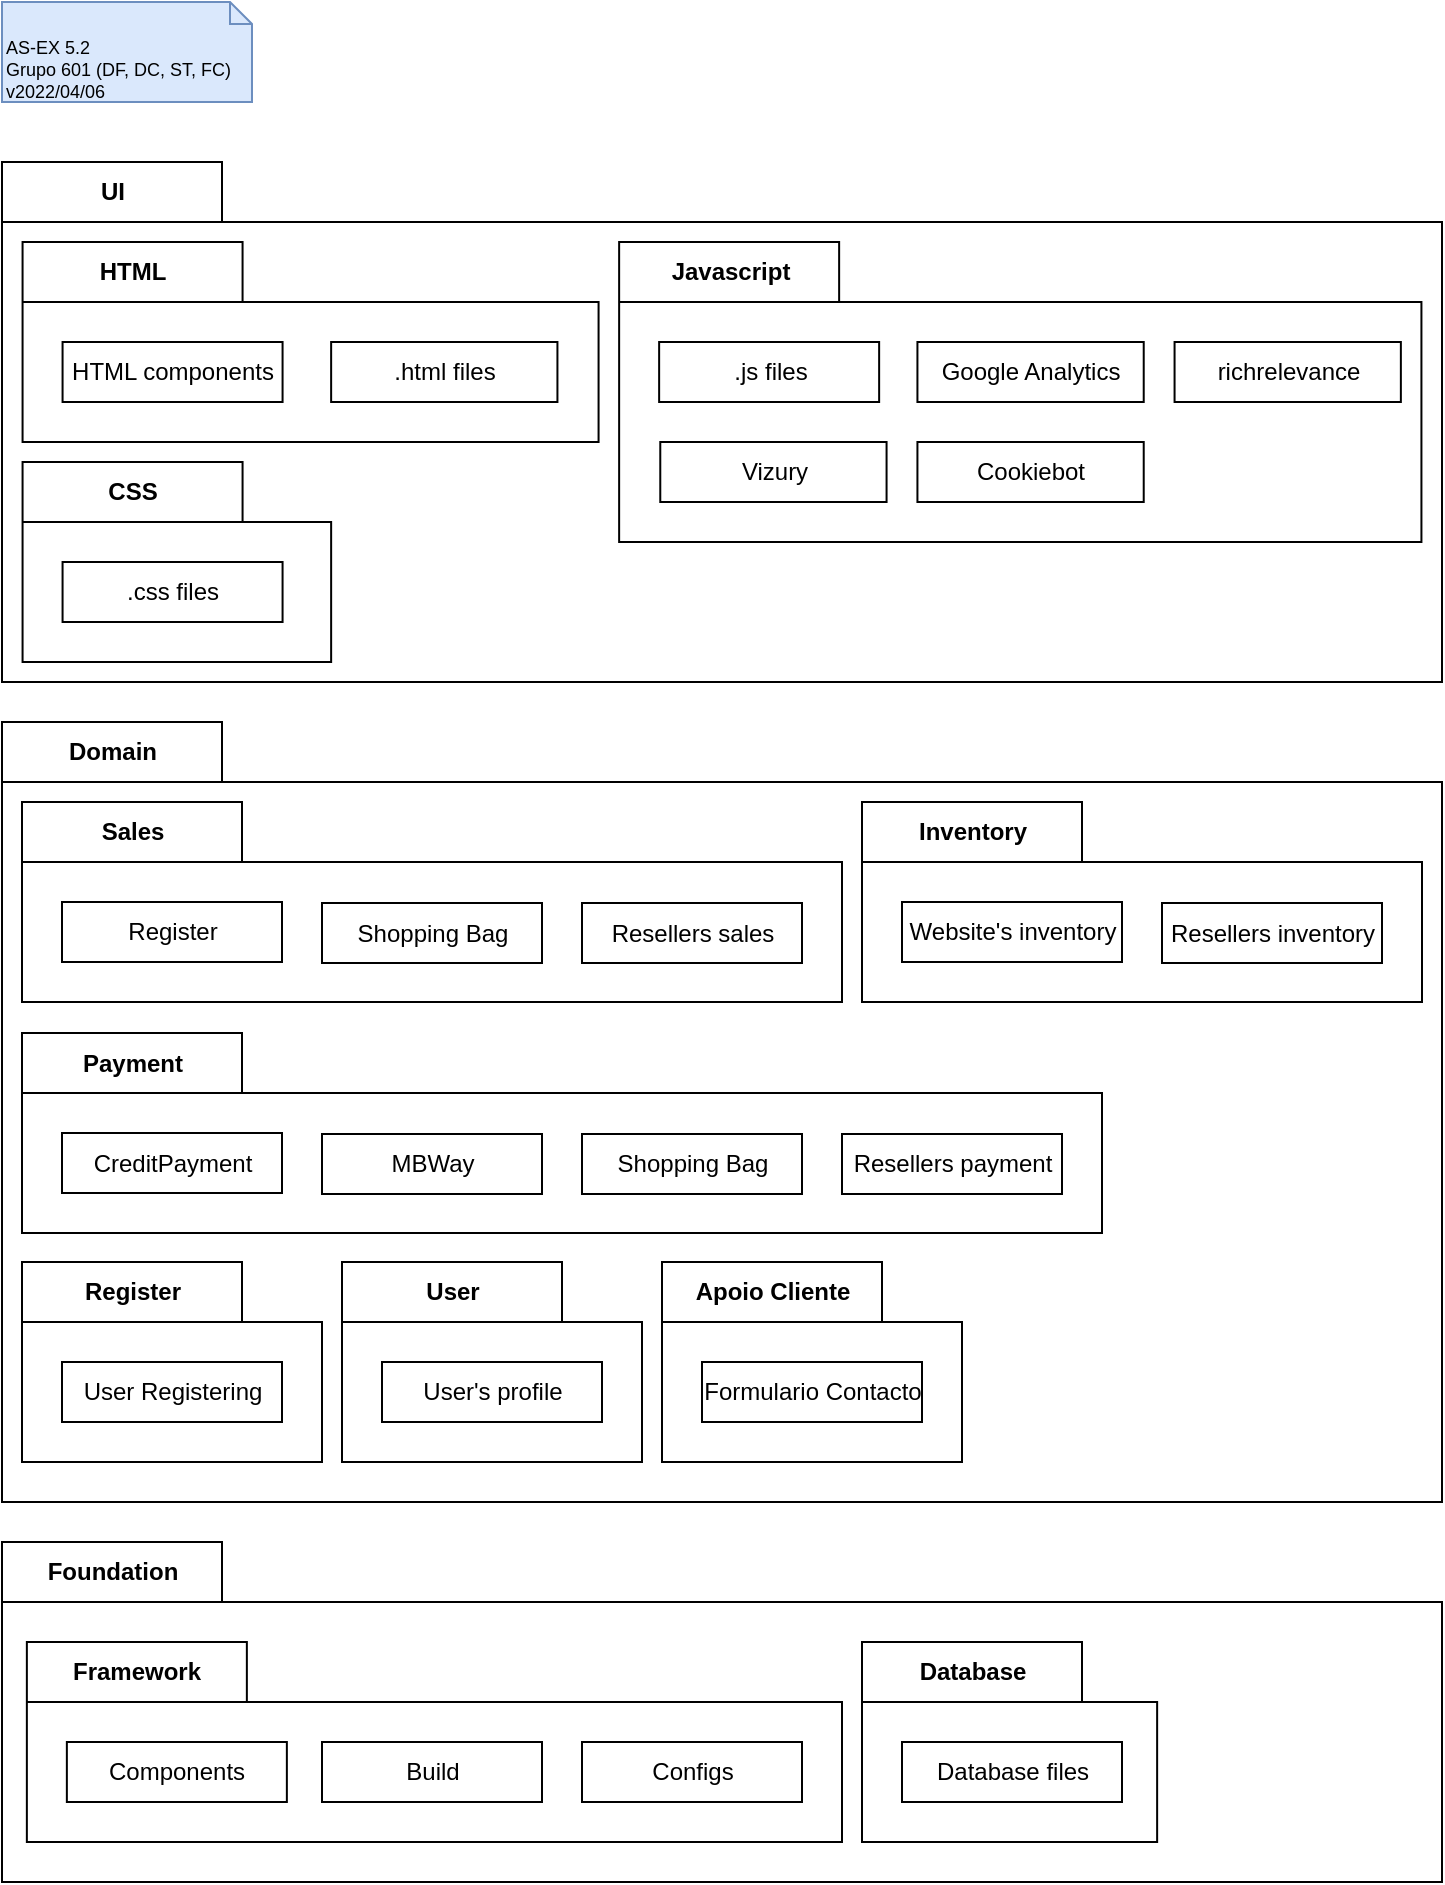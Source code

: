 <mxfile version="17.4.0" type="github" pages="3">
  <diagram id="Cq9TM6R6OytZHF_6PAl0" name="5.2">
    <mxGraphModel dx="768" dy="880" grid="1" gridSize="10" guides="1" tooltips="1" connect="1" arrows="1" fold="1" page="1" pageScale="1" pageWidth="827" pageHeight="1169" math="0" shadow="0">
      <root>
        <mxCell id="0" />
        <mxCell id="1" parent="0" />
        <mxCell id="AF_YFBUdyMzSg5hxNsib-1" value="AS-EX 5.2&lt;br&gt;Grupo 601 (DF, DC, ST, FC)&lt;br&gt;v2022/04/06" style="shape=note2;boundedLbl=1;whiteSpace=wrap;html=1;size=11;verticalAlign=top;align=left;fontSize=9;fillColor=#dae8fc;strokeColor=#6c8ebf;" parent="1" vertex="1">
          <mxGeometry x="40" y="40" width="125" height="50" as="geometry" />
        </mxCell>
        <mxCell id="2-XwObyl92vQP2RpPpNh-1" value="UI" style="shape=folder;fontStyle=1;tabWidth=110;tabHeight=30;tabPosition=left;html=1;boundedLbl=1;labelInHeader=1;container=1;collapsible=0;" vertex="1" parent="1">
          <mxGeometry x="40" y="120" width="720" height="260" as="geometry" />
        </mxCell>
        <mxCell id="2-XwObyl92vQP2RpPpNh-2" value="" style="html=1;strokeColor=none;resizeWidth=1;resizeHeight=1;fillColor=none;part=1;connectable=0;allowArrows=0;deletable=0;" vertex="1" parent="2-XwObyl92vQP2RpPpNh-1">
          <mxGeometry width="720.0" height="182" relative="1" as="geometry">
            <mxPoint y="30" as="offset" />
          </mxGeometry>
        </mxCell>
        <mxCell id="2-XwObyl92vQP2RpPpNh-5" value="HTML" style="shape=folder;fontStyle=1;tabWidth=110;tabHeight=30;tabPosition=left;html=1;boundedLbl=1;labelInHeader=1;container=1;collapsible=0;recursiveResize=0;" vertex="1" parent="2-XwObyl92vQP2RpPpNh-1">
          <mxGeometry x="10.286" y="40" width="288" height="100" as="geometry" />
        </mxCell>
        <mxCell id="2-XwObyl92vQP2RpPpNh-6" value="HTML components" style="html=1;" vertex="1" parent="2-XwObyl92vQP2RpPpNh-5">
          <mxGeometry width="110" height="30" relative="1" as="geometry">
            <mxPoint x="20" y="50" as="offset" />
          </mxGeometry>
        </mxCell>
        <mxCell id="2-XwObyl92vQP2RpPpNh-7" value=".html files" style="html=1;" vertex="1" parent="2-XwObyl92vQP2RpPpNh-5">
          <mxGeometry x="154.286" y="50" width="113.143" height="30" as="geometry" />
        </mxCell>
        <mxCell id="2-XwObyl92vQP2RpPpNh-8" value="CSS" style="shape=folder;fontStyle=1;tabWidth=110;tabHeight=30;tabPosition=left;html=1;boundedLbl=1;labelInHeader=1;container=1;collapsible=0;recursiveResize=0;" vertex="1" parent="2-XwObyl92vQP2RpPpNh-1">
          <mxGeometry x="10.286" y="150" width="154.286" height="100" as="geometry" />
        </mxCell>
        <mxCell id="2-XwObyl92vQP2RpPpNh-9" value=".css files" style="html=1;" vertex="1" parent="2-XwObyl92vQP2RpPpNh-8">
          <mxGeometry width="110" height="30" relative="1" as="geometry">
            <mxPoint x="20" y="50" as="offset" />
          </mxGeometry>
        </mxCell>
        <mxCell id="2-XwObyl92vQP2RpPpNh-11" value="Javascript" style="shape=folder;fontStyle=1;tabWidth=110;tabHeight=30;tabPosition=left;html=1;boundedLbl=1;labelInHeader=1;container=1;collapsible=0;recursiveResize=0;" vertex="1" parent="2-XwObyl92vQP2RpPpNh-1">
          <mxGeometry x="308.571" y="40" width="401.143" height="150" as="geometry" />
        </mxCell>
        <mxCell id="2-XwObyl92vQP2RpPpNh-12" value=".js files" style="html=1;" vertex="1" parent="2-XwObyl92vQP2RpPpNh-11">
          <mxGeometry width="110" height="30" relative="1" as="geometry">
            <mxPoint x="20" y="50" as="offset" />
          </mxGeometry>
        </mxCell>
        <mxCell id="2-XwObyl92vQP2RpPpNh-13" value="Google Analytics" style="html=1;" vertex="1" parent="2-XwObyl92vQP2RpPpNh-11">
          <mxGeometry x="149.143" y="50" width="113.143" height="30" as="geometry" />
        </mxCell>
        <mxCell id="2-XwObyl92vQP2RpPpNh-14" value="Cookiebot" style="html=1;" vertex="1" parent="2-XwObyl92vQP2RpPpNh-11">
          <mxGeometry x="149.143" y="100" width="113.143" height="30" as="geometry" />
        </mxCell>
        <mxCell id="2-XwObyl92vQP2RpPpNh-15" value="Vizury" style="html=1;" vertex="1" parent="2-XwObyl92vQP2RpPpNh-11">
          <mxGeometry x="20.571" y="100" width="113.143" height="30" as="geometry" />
        </mxCell>
        <mxCell id="2-XwObyl92vQP2RpPpNh-16" value="richrelevance" style="html=1;" vertex="1" parent="2-XwObyl92vQP2RpPpNh-11">
          <mxGeometry x="277.714" y="50" width="113.143" height="30" as="geometry" />
        </mxCell>
        <mxCell id="2-XwObyl92vQP2RpPpNh-18" value="Domain" style="shape=folder;fontStyle=1;tabWidth=110;tabHeight=30;tabPosition=left;html=1;boundedLbl=1;labelInHeader=1;container=1;collapsible=0;recursiveResize=0;" vertex="1" parent="1">
          <mxGeometry x="40" y="400" width="720" height="390" as="geometry" />
        </mxCell>
        <mxCell id="2-XwObyl92vQP2RpPpNh-36" value="Sales" style="shape=folder;fontStyle=1;tabWidth=110;tabHeight=30;tabPosition=left;html=1;boundedLbl=1;labelInHeader=1;container=1;collapsible=0;recursiveResize=0;" vertex="1" parent="2-XwObyl92vQP2RpPpNh-18">
          <mxGeometry x="10" y="40" width="410" height="100" as="geometry" />
        </mxCell>
        <mxCell id="2-XwObyl92vQP2RpPpNh-37" value="Register" style="html=1;" vertex="1" parent="2-XwObyl92vQP2RpPpNh-36">
          <mxGeometry width="110" height="30" relative="1" as="geometry">
            <mxPoint x="20" y="50" as="offset" />
          </mxGeometry>
        </mxCell>
        <mxCell id="2-XwObyl92vQP2RpPpNh-38" value="Shopping Bag" style="html=1;" vertex="1" parent="2-XwObyl92vQP2RpPpNh-36">
          <mxGeometry x="150" y="50.5" width="110" height="30" as="geometry" />
        </mxCell>
        <mxCell id="2-XwObyl92vQP2RpPpNh-39" value="Resellers sales" style="html=1;" vertex="1" parent="2-XwObyl92vQP2RpPpNh-36">
          <mxGeometry x="280" y="50.5" width="110" height="30" as="geometry" />
        </mxCell>
        <mxCell id="2-XwObyl92vQP2RpPpNh-40" value="Payment" style="shape=folder;fontStyle=1;tabWidth=110;tabHeight=30;tabPosition=left;html=1;boundedLbl=1;labelInHeader=1;container=1;collapsible=0;recursiveResize=0;" vertex="1" parent="2-XwObyl92vQP2RpPpNh-18">
          <mxGeometry x="10" y="155.5" width="540" height="100" as="geometry" />
        </mxCell>
        <mxCell id="2-XwObyl92vQP2RpPpNh-41" value="CreditPayment" style="html=1;" vertex="1" parent="2-XwObyl92vQP2RpPpNh-40">
          <mxGeometry width="110" height="30" relative="1" as="geometry">
            <mxPoint x="20" y="50" as="offset" />
          </mxGeometry>
        </mxCell>
        <mxCell id="2-XwObyl92vQP2RpPpNh-42" value="MBWay" style="html=1;" vertex="1" parent="2-XwObyl92vQP2RpPpNh-40">
          <mxGeometry x="150" y="50.5" width="110" height="30" as="geometry" />
        </mxCell>
        <mxCell id="2-XwObyl92vQP2RpPpNh-43" value="Shopping Bag" style="html=1;" vertex="1" parent="2-XwObyl92vQP2RpPpNh-40">
          <mxGeometry x="280" y="50.5" width="110" height="30" as="geometry" />
        </mxCell>
        <mxCell id="2-XwObyl92vQP2RpPpNh-44" value="Resellers payment" style="html=1;" vertex="1" parent="2-XwObyl92vQP2RpPpNh-40">
          <mxGeometry x="410" y="50.5" width="110" height="30" as="geometry" />
        </mxCell>
        <mxCell id="2-XwObyl92vQP2RpPpNh-45" value="Inventory" style="shape=folder;fontStyle=1;tabWidth=110;tabHeight=30;tabPosition=left;html=1;boundedLbl=1;labelInHeader=1;container=1;collapsible=0;recursiveResize=0;" vertex="1" parent="2-XwObyl92vQP2RpPpNh-18">
          <mxGeometry x="430" y="40" width="280" height="100" as="geometry" />
        </mxCell>
        <mxCell id="2-XwObyl92vQP2RpPpNh-46" value="Website&#39;s inventory" style="html=1;" vertex="1" parent="2-XwObyl92vQP2RpPpNh-45">
          <mxGeometry width="110" height="30" relative="1" as="geometry">
            <mxPoint x="20" y="50" as="offset" />
          </mxGeometry>
        </mxCell>
        <mxCell id="2-XwObyl92vQP2RpPpNh-47" value="Resellers inventory" style="html=1;" vertex="1" parent="2-XwObyl92vQP2RpPpNh-45">
          <mxGeometry x="150" y="50.5" width="110" height="30" as="geometry" />
        </mxCell>
        <mxCell id="2-XwObyl92vQP2RpPpNh-48" value="Register" style="shape=folder;fontStyle=1;tabWidth=110;tabHeight=30;tabPosition=left;html=1;boundedLbl=1;labelInHeader=1;container=1;collapsible=0;recursiveResize=0;" vertex="1" parent="2-XwObyl92vQP2RpPpNh-18">
          <mxGeometry x="10" y="270" width="150" height="100" as="geometry" />
        </mxCell>
        <mxCell id="2-XwObyl92vQP2RpPpNh-49" value="User Registering" style="html=1;" vertex="1" parent="2-XwObyl92vQP2RpPpNh-48">
          <mxGeometry width="110" height="30" relative="1" as="geometry">
            <mxPoint x="20" y="50" as="offset" />
          </mxGeometry>
        </mxCell>
        <mxCell id="2-XwObyl92vQP2RpPpNh-51" value="User" style="shape=folder;fontStyle=1;tabWidth=110;tabHeight=30;tabPosition=left;html=1;boundedLbl=1;labelInHeader=1;container=1;collapsible=0;recursiveResize=0;" vertex="1" parent="2-XwObyl92vQP2RpPpNh-18">
          <mxGeometry x="170" y="270" width="150" height="100" as="geometry" />
        </mxCell>
        <mxCell id="2-XwObyl92vQP2RpPpNh-52" value="User&#39;s profile" style="html=1;" vertex="1" parent="2-XwObyl92vQP2RpPpNh-51">
          <mxGeometry width="110" height="30" relative="1" as="geometry">
            <mxPoint x="20" y="50" as="offset" />
          </mxGeometry>
        </mxCell>
        <mxCell id="2-XwObyl92vQP2RpPpNh-53" value="Apoio Cliente" style="shape=folder;fontStyle=1;tabWidth=110;tabHeight=30;tabPosition=left;html=1;boundedLbl=1;labelInHeader=1;container=1;collapsible=0;recursiveResize=0;" vertex="1" parent="2-XwObyl92vQP2RpPpNh-18">
          <mxGeometry x="330" y="270" width="150" height="100" as="geometry" />
        </mxCell>
        <mxCell id="2-XwObyl92vQP2RpPpNh-54" value="Formulario Contacto" style="html=1;" vertex="1" parent="2-XwObyl92vQP2RpPpNh-53">
          <mxGeometry width="110" height="30" relative="1" as="geometry">
            <mxPoint x="20" y="50" as="offset" />
          </mxGeometry>
        </mxCell>
        <mxCell id="2-XwObyl92vQP2RpPpNh-55" value="Foundation" style="shape=folder;fontStyle=1;tabWidth=110;tabHeight=30;tabPosition=left;html=1;boundedLbl=1;labelInHeader=1;container=1;collapsible=0;recursiveResize=0;" vertex="1" parent="1">
          <mxGeometry x="40" y="810" width="720" height="170" as="geometry" />
        </mxCell>
        <mxCell id="2-XwObyl92vQP2RpPpNh-57" value="Framework" style="shape=folder;fontStyle=1;tabWidth=110;tabHeight=30;tabPosition=left;html=1;boundedLbl=1;labelInHeader=1;container=1;collapsible=0;recursiveResize=0;" vertex="1" parent="2-XwObyl92vQP2RpPpNh-55">
          <mxGeometry x="12.43" y="50" width="407.57" height="100" as="geometry" />
        </mxCell>
        <mxCell id="2-XwObyl92vQP2RpPpNh-58" value="Components" style="html=1;" vertex="1" parent="2-XwObyl92vQP2RpPpNh-57">
          <mxGeometry width="110" height="30" relative="1" as="geometry">
            <mxPoint x="20" y="50" as="offset" />
          </mxGeometry>
        </mxCell>
        <mxCell id="2-XwObyl92vQP2RpPpNh-59" value="Build" style="html=1;" vertex="1" parent="2-XwObyl92vQP2RpPpNh-57">
          <mxGeometry x="147.57" y="50" width="110" height="30" as="geometry" />
        </mxCell>
        <mxCell id="2-XwObyl92vQP2RpPpNh-61" value="Configs" style="html=1;" vertex="1" parent="2-XwObyl92vQP2RpPpNh-57">
          <mxGeometry x="277.57" y="50" width="110" height="30" as="geometry" />
        </mxCell>
        <mxCell id="2-XwObyl92vQP2RpPpNh-62" value="Database" style="shape=folder;fontStyle=1;tabWidth=110;tabHeight=30;tabPosition=left;html=1;boundedLbl=1;labelInHeader=1;container=1;collapsible=0;recursiveResize=0;" vertex="1" parent="2-XwObyl92vQP2RpPpNh-55">
          <mxGeometry x="430" y="50" width="147.57" height="100" as="geometry" />
        </mxCell>
        <mxCell id="2-XwObyl92vQP2RpPpNh-63" value="Database files" style="html=1;" vertex="1" parent="2-XwObyl92vQP2RpPpNh-62">
          <mxGeometry width="110" height="30" relative="1" as="geometry">
            <mxPoint x="20" y="50" as="offset" />
          </mxGeometry>
        </mxCell>
      </root>
    </mxGraphModel>
  </diagram>
  <diagram id="G5YTMnqNuCgrJsJMYZpy" name="5.3a">
    <mxGraphModel dx="1385" dy="691" grid="1" gridSize="10" guides="1" tooltips="1" connect="1" arrows="1" fold="1" page="1" pageScale="1" pageWidth="827" pageHeight="1169" math="0" shadow="0">
      <root>
        <mxCell id="0" />
        <mxCell id="1" parent="0" />
        <mxCell id="Dbsa_Fb1JdHvtEZcZaYi-17" value="Chat Bot" style="shape=module;align=left;spacingLeft=20;align=center;verticalAlign=top;" parent="1" vertex="1">
          <mxGeometry x="199" y="400" width="521" height="400" as="geometry" />
        </mxCell>
        <mxCell id="UELkaroANvA7ppI7aCa5-1" value="AS-EX 5.3a&lt;br&gt;Grupo 601 (DF, DC, ST, FC)&lt;br&gt;v2022/04/06" style="shape=note2;boundedLbl=1;whiteSpace=wrap;html=1;size=11;verticalAlign=top;align=left;fontSize=9;fillColor=#dae8fc;strokeColor=#6c8ebf;" parent="1" vertex="1">
          <mxGeometry x="40" y="40" width="125" height="50" as="geometry" />
        </mxCell>
        <mxCell id="Dbsa_Fb1JdHvtEZcZaYi-1" value="&lt;p style=&quot;margin: 0px ; margin-top: 6px ; text-align: center&quot;&gt;&lt;b&gt;&amp;lt;&amp;lt;Component&amp;gt;&amp;gt;&lt;/b&gt;&lt;/p&gt;&lt;hr&gt;&lt;b style=&quot;text-align: center&quot;&gt;&amp;nbsp; &amp;nbsp;&lt;/b&gt;&lt;span&gt;Front End Client&lt;br&gt;&lt;/span&gt;" style="align=left;overflow=fill;html=1;dropTarget=0;" parent="1" vertex="1">
          <mxGeometry x="229" y="170" width="180" height="90" as="geometry" />
        </mxCell>
        <mxCell id="Dbsa_Fb1JdHvtEZcZaYi-2" value="" style="shape=component;jettyWidth=8;jettyHeight=4;" parent="Dbsa_Fb1JdHvtEZcZaYi-1" vertex="1">
          <mxGeometry x="1" width="20" height="20" relative="1" as="geometry">
            <mxPoint x="-24" y="4" as="offset" />
          </mxGeometry>
        </mxCell>
        <mxCell id="Dbsa_Fb1JdHvtEZcZaYi-23" style="edgeStyle=orthogonalEdgeStyle;rounded=0;orthogonalLoop=1;jettySize=auto;html=1;exitX=1;exitY=0.5;exitDx=0;exitDy=0;entryX=0;entryY=0.5;entryDx=0;entryDy=0;endArrow=none;endFill=0;" parent="1" source="Dbsa_Fb1JdHvtEZcZaYi-3" target="Dbsa_Fb1JdHvtEZcZaYi-5" edge="1">
          <mxGeometry relative="1" as="geometry" />
        </mxCell>
        <mxCell id="Dbsa_Fb1JdHvtEZcZaYi-24" style="edgeStyle=orthogonalEdgeStyle;rounded=0;orthogonalLoop=1;jettySize=auto;html=1;exitX=0.5;exitY=1;exitDx=0;exitDy=0;endArrow=none;endFill=0;" parent="1" source="Dbsa_Fb1JdHvtEZcZaYi-3" target="Dbsa_Fb1JdHvtEZcZaYi-7" edge="1">
          <mxGeometry relative="1" as="geometry" />
        </mxCell>
        <mxCell id="G4uTPBN9B1bp6mXsDa_s-3" style="edgeStyle=orthogonalEdgeStyle;rounded=0;orthogonalLoop=1;jettySize=auto;html=1;exitX=0.5;exitY=0;exitDx=0;exitDy=0;endArrow=none;endFill=0;" parent="1" source="Dbsa_Fb1JdHvtEZcZaYi-3" target="G4uTPBN9B1bp6mXsDa_s-1" edge="1">
          <mxGeometry relative="1" as="geometry" />
        </mxCell>
        <mxCell id="Dbsa_Fb1JdHvtEZcZaYi-3" value="&lt;div style=&quot;text-align: center&quot;&gt;&lt;b&gt;&amp;lt;&amp;lt;Component&amp;gt;&amp;gt;&lt;/b&gt;&lt;br&gt;&lt;/div&gt;&lt;hr style=&quot;text-align: center&quot;&gt;&lt;span style=&quot;text-align: center&quot;&gt;&amp;nbsp; &amp;nbsp;Conversation Manager&lt;/span&gt;&lt;p style=&quot;margin: 0px ; margin-left: 8px&quot;&gt;&lt;br&gt;&lt;/p&gt;" style="align=left;overflow=fill;html=1;dropTarget=0;" parent="1" vertex="1">
          <mxGeometry x="229" y="450" width="180" height="90" as="geometry" />
        </mxCell>
        <mxCell id="Dbsa_Fb1JdHvtEZcZaYi-4" value="" style="shape=component;jettyWidth=8;jettyHeight=4;" parent="Dbsa_Fb1JdHvtEZcZaYi-3" vertex="1">
          <mxGeometry x="1" width="20" height="20" relative="1" as="geometry">
            <mxPoint x="-24" y="4" as="offset" />
          </mxGeometry>
        </mxCell>
        <mxCell id="TA7NmAq-p_a1P2Is9fuW-11" style="edgeStyle=orthogonalEdgeStyle;rounded=0;orthogonalLoop=1;jettySize=auto;html=1;exitX=0.5;exitY=1;exitDx=0;exitDy=0;endArrow=none;endFill=0;entryX=0;entryY=0.5;entryDx=0;entryDy=0;entryPerimeter=0;" parent="1" source="Dbsa_Fb1JdHvtEZcZaYi-5" target="TA7NmAq-p_a1P2Is9fuW-7" edge="1">
          <mxGeometry relative="1" as="geometry" />
        </mxCell>
        <mxCell id="Dbsa_Fb1JdHvtEZcZaYi-5" value="&lt;div style=&quot;text-align: center&quot;&gt;&lt;b&gt;&amp;lt;&amp;lt;Component&amp;gt;&amp;gt;&lt;/b&gt;&lt;/div&gt;&lt;hr style=&quot;text-align: center&quot;&gt;&lt;p style=&quot;margin: 0px ; margin-left: 8px&quot;&gt;&lt;span style=&quot;text-align: center&quot;&gt;NLU Module&lt;/span&gt;&lt;br&gt;&lt;br&gt;&lt;/p&gt;" style="align=left;overflow=fill;html=1;dropTarget=0;" parent="1" vertex="1">
          <mxGeometry x="520" y="450" width="180" height="90" as="geometry" />
        </mxCell>
        <mxCell id="Dbsa_Fb1JdHvtEZcZaYi-6" value="" style="shape=component;jettyWidth=8;jettyHeight=4;" parent="Dbsa_Fb1JdHvtEZcZaYi-5" vertex="1">
          <mxGeometry x="1" width="20" height="20" relative="1" as="geometry">
            <mxPoint x="-24" y="4" as="offset" />
          </mxGeometry>
        </mxCell>
        <mxCell id="Dbsa_Fb1JdHvtEZcZaYi-22" style="edgeStyle=orthogonalEdgeStyle;rounded=0;orthogonalLoop=1;jettySize=auto;html=1;exitX=1;exitY=0.5;exitDx=0;exitDy=0;entryX=0;entryY=0.5;entryDx=0;entryDy=0;endArrow=none;endFill=0;" parent="1" source="Dbsa_Fb1JdHvtEZcZaYi-7" target="Dbsa_Fb1JdHvtEZcZaYi-9" edge="1">
          <mxGeometry relative="1" as="geometry" />
        </mxCell>
        <mxCell id="Dbsa_Fb1JdHvtEZcZaYi-7" value="&lt;div style=&quot;text-align: center&quot;&gt;&lt;b&gt;&amp;lt;&amp;lt;Component&amp;gt;&amp;gt;&lt;/b&gt;&lt;/div&gt;&lt;hr style=&quot;text-align: center&quot;&gt;&lt;p style=&quot;margin: 0px ; margin-left: 8px&quot;&gt;&lt;span style=&quot;text-align: center&quot;&gt;Dialog Engine&lt;/span&gt;&lt;br&gt;&lt;br&gt;&lt;/p&gt;" style="align=left;overflow=fill;html=1;dropTarget=0;" parent="1" vertex="1">
          <mxGeometry x="229" y="690" width="180" height="90" as="geometry" />
        </mxCell>
        <mxCell id="Dbsa_Fb1JdHvtEZcZaYi-8" value="" style="shape=component;jettyWidth=8;jettyHeight=4;" parent="Dbsa_Fb1JdHvtEZcZaYi-7" vertex="1">
          <mxGeometry x="1" width="20" height="20" relative="1" as="geometry">
            <mxPoint x="-24" y="4" as="offset" />
          </mxGeometry>
        </mxCell>
        <mxCell id="Dbsa_Fb1JdHvtEZcZaYi-20" style="edgeStyle=orthogonalEdgeStyle;rounded=0;orthogonalLoop=1;jettySize=auto;html=1;exitX=0;exitY=0.5;exitDx=0;exitDy=0;entryX=0;entryY=0.5;entryDx=0;entryDy=0;endArrow=none;endFill=0;startArrow=none;exitPerimeter=0;" parent="1" source="TA7NmAq-p_a1P2Is9fuW-1" target="Dbsa_Fb1JdHvtEZcZaYi-11" edge="1">
          <mxGeometry relative="1" as="geometry" />
        </mxCell>
        <mxCell id="Dbsa_Fb1JdHvtEZcZaYi-21" style="edgeStyle=orthogonalEdgeStyle;rounded=0;orthogonalLoop=1;jettySize=auto;html=1;exitX=1;exitY=0.75;exitDx=0;exitDy=0;endArrow=none;endFill=0;entryX=1;entryY=0.5;entryDx=0;entryDy=0;entryPerimeter=0;" parent="1" source="Dbsa_Fb1JdHvtEZcZaYi-9" target="TA7NmAq-p_a1P2Is9fuW-5" edge="1">
          <mxGeometry relative="1" as="geometry">
            <Array as="points">
              <mxPoint x="700" y="760" />
              <mxPoint x="760" y="760" />
              <mxPoint x="760" y="925" />
            </Array>
            <mxPoint x="890" y="925" as="targetPoint" />
          </mxGeometry>
        </mxCell>
        <mxCell id="Dbsa_Fb1JdHvtEZcZaYi-9" value="&lt;div style=&quot;text-align: center&quot;&gt;&lt;b&gt;&amp;lt;&amp;lt;Component&amp;gt;&amp;gt;&lt;/b&gt;&lt;/div&gt;&lt;hr style=&quot;text-align: center&quot;&gt;&lt;span style=&quot;text-align: center&quot;&gt;&amp;nbsp; &amp;nbsp;Action Server&lt;/span&gt;&lt;p style=&quot;margin: 0px ; margin-left: 8px&quot;&gt;&lt;br&gt;&lt;/p&gt;" style="align=left;overflow=fill;html=1;dropTarget=0;" parent="1" vertex="1">
          <mxGeometry x="520" y="690" width="180" height="90" as="geometry" />
        </mxCell>
        <mxCell id="Dbsa_Fb1JdHvtEZcZaYi-10" value="" style="shape=component;jettyWidth=8;jettyHeight=4;" parent="Dbsa_Fb1JdHvtEZcZaYi-9" vertex="1">
          <mxGeometry x="1" width="20" height="20" relative="1" as="geometry">
            <mxPoint x="-24" y="4" as="offset" />
          </mxGeometry>
        </mxCell>
        <mxCell id="Dbsa_Fb1JdHvtEZcZaYi-11" value="&lt;div style=&quot;text-align: center&quot;&gt;&lt;b&gt;&amp;lt;&amp;lt;Component&amp;gt;&amp;gt;&lt;/b&gt;&lt;/div&gt;&lt;hr style=&quot;text-align: center&quot;&gt;&lt;p style=&quot;margin: 0px ; margin-left: 8px&quot;&gt;&lt;span style=&quot;text-align: center&quot;&gt;Idea DB&amp;nbsp;&lt;/span&gt;&lt;br&gt;&lt;br&gt;&lt;/p&gt;" style="align=left;overflow=fill;html=1;dropTarget=0;" parent="1" vertex="1">
          <mxGeometry x="960" y="710" width="180" height="90" as="geometry" />
        </mxCell>
        <mxCell id="Dbsa_Fb1JdHvtEZcZaYi-12" value="" style="shape=component;jettyWidth=8;jettyHeight=4;" parent="Dbsa_Fb1JdHvtEZcZaYi-11" vertex="1">
          <mxGeometry x="1" width="20" height="20" relative="1" as="geometry">
            <mxPoint x="-24" y="4" as="offset" />
          </mxGeometry>
        </mxCell>
        <mxCell id="Dbsa_Fb1JdHvtEZcZaYi-13" value="&lt;div style=&quot;text-align: center&quot;&gt;&lt;b&gt;&amp;lt;&amp;lt;Component&amp;gt;&amp;gt;&lt;/b&gt;&lt;/div&gt;&lt;hr style=&quot;text-align: center&quot;&gt;&lt;p style=&quot;margin: 6px 0px 0px&quot;&gt;&amp;nbsp; &amp;nbsp;External Knowledge&amp;nbsp;&lt;span&gt;Base&amp;nbsp;&lt;/span&gt;&lt;/p&gt;" style="align=left;overflow=fill;html=1;dropTarget=0;" parent="1" vertex="1">
          <mxGeometry x="960" y="880" width="180" height="90" as="geometry" />
        </mxCell>
        <mxCell id="Dbsa_Fb1JdHvtEZcZaYi-14" value="" style="shape=component;jettyWidth=8;jettyHeight=4;" parent="Dbsa_Fb1JdHvtEZcZaYi-13" vertex="1">
          <mxGeometry x="1" width="20" height="20" relative="1" as="geometry">
            <mxPoint x="-24" y="4" as="offset" />
          </mxGeometry>
        </mxCell>
        <mxCell id="Dbsa_Fb1JdHvtEZcZaYi-16" value="" style="edgeStyle=orthogonalEdgeStyle;rounded=0;orthogonalLoop=1;jettySize=auto;html=1;dashed=1;endArrow=open;endFill=0;" parent="1" source="Dbsa_Fb1JdHvtEZcZaYi-15" target="Dbsa_Fb1JdHvtEZcZaYi-1" edge="1">
          <mxGeometry relative="1" as="geometry">
            <Array as="points">
              <mxPoint x="585" y="140" />
              <mxPoint x="319" y="140" />
            </Array>
          </mxGeometry>
        </mxCell>
        <mxCell id="Dbsa_Fb1JdHvtEZcZaYi-15" value="USERS" style="shape=umlActor;verticalLabelPosition=bottom;verticalAlign=top;html=1;" parent="1" vertex="1">
          <mxGeometry x="570" y="40" width="30" height="60" as="geometry" />
        </mxCell>
        <mxCell id="Dbsa_Fb1JdHvtEZcZaYi-27" style="edgeStyle=orthogonalEdgeStyle;rounded=0;orthogonalLoop=1;jettySize=auto;html=1;exitX=1;exitY=0.5;exitDx=0;exitDy=0;exitPerimeter=0;entryX=0.5;entryY=1;entryDx=0;entryDy=0;endArrow=none;endFill=0;" parent="1" source="Dbsa_Fb1JdHvtEZcZaYi-25" target="Dbsa_Fb1JdHvtEZcZaYi-1" edge="1">
          <mxGeometry relative="1" as="geometry" />
        </mxCell>
        <mxCell id="Dbsa_Fb1JdHvtEZcZaYi-25" value="" style="shape=providedRequiredInterface;html=1;verticalLabelPosition=bottom;sketch=0;rotation=-90;" parent="1" vertex="1">
          <mxGeometry x="304" y="320" width="30" height="30" as="geometry" />
        </mxCell>
        <mxCell id="G4uTPBN9B1bp6mXsDa_s-4" style="edgeStyle=orthogonalEdgeStyle;rounded=0;orthogonalLoop=1;jettySize=auto;html=1;exitX=0.5;exitY=0;exitDx=0;exitDy=0;entryX=0;entryY=0.5;entryDx=0;entryDy=0;entryPerimeter=0;endArrow=none;endFill=0;" parent="1" source="G4uTPBN9B1bp6mXsDa_s-1" target="Dbsa_Fb1JdHvtEZcZaYi-25" edge="1">
          <mxGeometry relative="1" as="geometry" />
        </mxCell>
        <mxCell id="G4uTPBN9B1bp6mXsDa_s-1" value="" style="rounded=0;whiteSpace=wrap;html=1;" parent="1" vertex="1">
          <mxGeometry x="309" y="390" width="20" height="20" as="geometry" />
        </mxCell>
        <mxCell id="G4uTPBN9B1bp6mXsDa_s-7" value="" style="rounded=0;whiteSpace=wrap;html=1;" parent="1" vertex="1">
          <mxGeometry x="710" y="725" width="20" height="20" as="geometry" />
        </mxCell>
        <mxCell id="G4uTPBN9B1bp6mXsDa_s-8" value="" style="edgeStyle=orthogonalEdgeStyle;rounded=0;orthogonalLoop=1;jettySize=auto;html=1;exitX=1;exitY=0.5;exitDx=0;exitDy=0;entryX=0;entryY=0.5;entryDx=0;entryDy=0;endArrow=none;endFill=0;" parent="1" source="Dbsa_Fb1JdHvtEZcZaYi-9" target="G4uTPBN9B1bp6mXsDa_s-7" edge="1">
          <mxGeometry relative="1" as="geometry">
            <mxPoint x="700" y="735" as="sourcePoint" />
            <mxPoint x="960" y="755" as="targetPoint" />
          </mxGeometry>
        </mxCell>
        <mxCell id="G4uTPBN9B1bp6mXsDa_s-9" value="" style="rounded=0;whiteSpace=wrap;html=1;" parent="1" vertex="1">
          <mxGeometry x="710" y="750" width="20" height="20" as="geometry" />
        </mxCell>
        <mxCell id="TA7NmAq-p_a1P2Is9fuW-4" style="edgeStyle=orthogonalEdgeStyle;rounded=0;orthogonalLoop=1;jettySize=auto;html=1;exitX=1;exitY=0.5;exitDx=0;exitDy=0;exitPerimeter=0;entryX=1;entryY=0.75;entryDx=0;entryDy=0;endArrow=none;endFill=0;" parent="1" source="TA7NmAq-p_a1P2Is9fuW-1" target="G4uTPBN9B1bp6mXsDa_s-7" edge="1">
          <mxGeometry relative="1" as="geometry" />
        </mxCell>
        <mxCell id="TA7NmAq-p_a1P2Is9fuW-1" value="" style="shape=providedRequiredInterface;html=1;verticalLabelPosition=bottom;sketch=0;rotation=-180;" parent="1" vertex="1">
          <mxGeometry x="840" y="700" width="30" height="30" as="geometry" />
        </mxCell>
        <mxCell id="TA7NmAq-p_a1P2Is9fuW-6" style="edgeStyle=orthogonalEdgeStyle;rounded=0;orthogonalLoop=1;jettySize=auto;html=1;exitX=0;exitY=0.5;exitDx=0;exitDy=0;exitPerimeter=0;entryX=0;entryY=0.5;entryDx=0;entryDy=0;endArrow=none;endFill=0;" parent="1" source="TA7NmAq-p_a1P2Is9fuW-5" target="Dbsa_Fb1JdHvtEZcZaYi-13" edge="1">
          <mxGeometry relative="1" as="geometry" />
        </mxCell>
        <mxCell id="TA7NmAq-p_a1P2Is9fuW-5" value="" style="shape=providedRequiredInterface;html=1;verticalLabelPosition=bottom;sketch=0;rotation=-180;" parent="1" vertex="1">
          <mxGeometry x="840" y="910" width="30" height="30" as="geometry" />
        </mxCell>
        <mxCell id="TA7NmAq-p_a1P2Is9fuW-12" style="edgeStyle=orthogonalEdgeStyle;rounded=0;orthogonalLoop=1;jettySize=auto;html=1;exitX=1;exitY=0.5;exitDx=0;exitDy=0;exitPerimeter=0;endArrow=none;endFill=0;entryX=0.617;entryY=0.022;entryDx=0;entryDy=0;entryPerimeter=0;" parent="1" source="TA7NmAq-p_a1P2Is9fuW-7" target="Dbsa_Fb1JdHvtEZcZaYi-7" edge="1">
          <mxGeometry relative="1" as="geometry" />
        </mxCell>
        <mxCell id="TA7NmAq-p_a1P2Is9fuW-7" value="" style="shape=providedRequiredInterface;html=1;verticalLabelPosition=bottom;sketch=0;rotation=-180;" parent="1" vertex="1">
          <mxGeometry x="444.5" y="585" width="30" height="30" as="geometry" />
        </mxCell>
        <mxCell id="7b9g7WU66VAUXIMc8pyj-1" value="conversation handler" style="text;html=1;resizable=0;autosize=1;align=center;verticalAlign=middle;points=[];fillColor=none;strokeColor=none;rounded=0;" vertex="1" parent="1">
          <mxGeometry x="334" y="325" width="130" height="20" as="geometry" />
        </mxCell>
        <mxCell id="7b9g7WU66VAUXIMc8pyj-2" value="Ideas" style="text;html=1;resizable=0;autosize=1;align=center;verticalAlign=middle;points=[];fillColor=none;strokeColor=none;rounded=0;" vertex="1" parent="1">
          <mxGeometry x="835" y="680" width="40" height="20" as="geometry" />
        </mxCell>
        <mxCell id="7b9g7WU66VAUXIMc8pyj-3" value="Information" style="text;html=1;resizable=0;autosize=1;align=center;verticalAlign=middle;points=[];fillColor=none;strokeColor=none;rounded=0;" vertex="1" parent="1">
          <mxGeometry x="815" y="890" width="80" height="20" as="geometry" />
        </mxCell>
      </root>
    </mxGraphModel>
  </diagram>
  <diagram id="-XGqiR2ObK2PYCEljxkH" name="5.3b">
    <mxGraphModel dx="1935" dy="553" grid="1" gridSize="10" guides="1" tooltips="1" connect="1" arrows="1" fold="1" page="1" pageScale="1" pageWidth="827" pageHeight="1169" math="0" shadow="0">
      <root>
        <mxCell id="0" />
        <mxCell id="1" parent="0" />
        <mxCell id="UImWm64-gxqFOL0FtS2d-12" style="edgeStyle=orthogonalEdgeStyle;rounded=0;orthogonalLoop=1;jettySize=auto;html=1;exitX=0;exitY=0;exitDx=92.5;exitDy=250;exitPerimeter=0;entryX=0;entryY=0;entryDx=82.5;entryDy=0;entryPerimeter=0;endArrow=none;endFill=0;" parent="1" source="UImWm64-gxqFOL0FtS2d-9" target="2-B5pApYeKJMsd5JqXsp-3" edge="1">
          <mxGeometry relative="1" as="geometry" />
        </mxCell>
        <mxCell id="UImWm64-gxqFOL0FtS2d-13" style="edgeStyle=orthogonalEdgeStyle;rounded=0;orthogonalLoop=1;jettySize=auto;html=1;exitX=0;exitY=0;exitDx=92.5;exitDy=250;exitPerimeter=0;entryX=0.424;entryY=-0.012;entryDx=0;entryDy=0;entryPerimeter=0;endArrow=none;endFill=0;" parent="1" source="UImWm64-gxqFOL0FtS2d-9" target="2-B5pApYeKJMsd5JqXsp-4" edge="1">
          <mxGeometry relative="1" as="geometry" />
        </mxCell>
        <mxCell id="UImWm64-gxqFOL0FtS2d-9" value="Chat Bot Server" style="verticalAlign=top;align=left;spacingTop=8;spacingLeft=2;spacingRight=12;shape=cube;size=10;direction=south;fontStyle=4;html=1;" parent="1" vertex="1">
          <mxGeometry x="30" y="540" width="250" height="175" as="geometry" />
        </mxCell>
        <mxCell id="DEN-f3c3rWSbm3i0iK1I-4" style="edgeStyle=orthogonalEdgeStyle;rounded=0;orthogonalLoop=1;jettySize=auto;html=1;exitX=0;exitY=0;exitDx=92.5;exitDy=250;exitPerimeter=0;entryX=1;entryY=0.5;entryDx=0;entryDy=0;endArrow=none;endFill=0;" parent="1" source="UImWm64-gxqFOL0FtS2d-10" target="DEN-f3c3rWSbm3i0iK1I-3" edge="1">
          <mxGeometry relative="1" as="geometry" />
        </mxCell>
        <mxCell id="UImWm64-gxqFOL0FtS2d-10" value="Chat Bot Server" style="verticalAlign=top;align=left;spacingTop=8;spacingLeft=2;spacingRight=12;shape=cube;size=10;direction=south;fontStyle=4;html=1;" parent="1" vertex="1">
          <mxGeometry x="30" y="750" width="250" height="175" as="geometry" />
        </mxCell>
        <mxCell id="UImWm64-gxqFOL0FtS2d-8" value="Chat Bot Server" style="verticalAlign=top;align=left;spacingTop=8;spacingLeft=2;spacingRight=12;shape=cube;size=10;direction=south;fontStyle=4;html=1;" parent="1" vertex="1">
          <mxGeometry x="30" y="335" width="250" height="175" as="geometry" />
        </mxCell>
        <mxCell id="Tikorw7CTpP9X99HAVoG-1" value="AS-EX 5.3b&lt;br&gt;Grupo 601 (DF, DC, ST, FC)&lt;br&gt;v2022/04/06" style="shape=note2;boundedLbl=1;whiteSpace=wrap;html=1;size=11;verticalAlign=top;align=left;fontSize=9;fillColor=#dae8fc;strokeColor=#6c8ebf;" parent="1" vertex="1">
          <mxGeometry x="40" y="40" width="125" height="50" as="geometry" />
        </mxCell>
        <mxCell id="2-B5pApYeKJMsd5JqXsp-1" value="Chat Bot Server" style="verticalAlign=top;align=left;spacingTop=8;spacingLeft=2;spacingRight=12;shape=cube;size=10;direction=south;fontStyle=4;html=1;" parent="1" vertex="1">
          <mxGeometry x="30" y="160" width="250" height="160" as="geometry" />
        </mxCell>
        <mxCell id="UImWm64-gxqFOL0FtS2d-11" style="edgeStyle=orthogonalEdgeStyle;rounded=0;orthogonalLoop=1;jettySize=auto;html=1;exitX=0;exitY=0;exitDx=100;exitDy=240;exitPerimeter=0;endArrow=none;endFill=0;entryX=0.525;entryY=0.004;entryDx=0;entryDy=0;entryPerimeter=0;" parent="1" source="2-B5pApYeKJMsd5JqXsp-2" target="2-B5pApYeKJMsd5JqXsp-1" edge="1">
          <mxGeometry relative="1" as="geometry">
            <mxPoint x="290" y="250" as="targetPoint" />
          </mxGeometry>
        </mxCell>
        <mxCell id="2-B5pApYeKJMsd5JqXsp-2" value="Browser" style="verticalAlign=top;align=left;spacingTop=8;spacingLeft=2;spacingRight=12;shape=cube;size=10;direction=south;fontStyle=4;html=1;" parent="1" vertex="1">
          <mxGeometry x="560" y="315" width="240" height="190" as="geometry" />
        </mxCell>
        <mxCell id="2-B5pApYeKJMsd5JqXsp-3" value="Dedicated Server" style="verticalAlign=top;align=left;spacingTop=8;spacingLeft=2;spacingRight=12;shape=cube;size=10;direction=south;fontStyle=4;html=1;" parent="1" vertex="1">
          <mxGeometry x="-470" y="210" width="250" height="175" as="geometry" />
        </mxCell>
        <mxCell id="2-B5pApYeKJMsd5JqXsp-4" value="External Infrastructure" style="verticalAlign=top;align=left;spacingTop=8;spacingLeft=2;spacingRight=12;shape=cube;size=10;direction=south;fontStyle=4;html=1;" parent="1" vertex="1">
          <mxGeometry x="-470" y="450" width="250" height="170" as="geometry" />
        </mxCell>
        <mxCell id="UImWm64-gxqFOL0FtS2d-14" value="HTTP" style="text;html=1;strokeColor=none;fillColor=none;align=center;verticalAlign=middle;whiteSpace=wrap;rounded=0;" parent="1" vertex="1">
          <mxGeometry x="-76" y="607" width="60" height="30" as="geometry" />
        </mxCell>
        <mxCell id="DEN-f3c3rWSbm3i0iK1I-1" value="Cloud" style="verticalAlign=top;align=left;spacingTop=8;spacingLeft=2;spacingRight=12;shape=cube;size=10;direction=south;fontStyle=4;html=1;" parent="1" vertex="1">
          <mxGeometry x="-475" y="757" width="250" height="170" as="geometry" />
        </mxCell>
        <mxCell id="DEN-f3c3rWSbm3i0iK1I-6" style="edgeStyle=orthogonalEdgeStyle;rounded=0;orthogonalLoop=1;jettySize=auto;html=1;exitX=0;exitY=0.5;exitDx=0;exitDy=0;endArrow=none;endFill=0;" parent="1" source="DEN-f3c3rWSbm3i0iK1I-3" target="DEN-f3c3rWSbm3i0iK1I-1" edge="1">
          <mxGeometry relative="1" as="geometry" />
        </mxCell>
        <mxCell id="DEN-f3c3rWSbm3i0iK1I-3" value="" style="ellipse;whiteSpace=wrap;html=1;aspect=fixed;" parent="1" vertex="1">
          <mxGeometry x="-110" y="827.5" width="30" height="30" as="geometry" />
        </mxCell>
        <mxCell id="DEN-f3c3rWSbm3i0iK1I-7" value="Rest API" style="text;html=1;strokeColor=none;fillColor=none;align=center;verticalAlign=middle;whiteSpace=wrap;rounded=0;" parent="1" vertex="1">
          <mxGeometry x="-125" y="860" width="60" height="30" as="geometry" />
        </mxCell>
        <mxCell id="DEN-f3c3rWSbm3i0iK1I-8" value="HTTP" style="text;html=1;strokeColor=none;fillColor=none;align=center;verticalAlign=middle;whiteSpace=wrap;rounded=0;" parent="1" vertex="1">
          <mxGeometry x="-60" y="820" width="60" height="30" as="geometry" />
        </mxCell>
        <mxCell id="DEN-f3c3rWSbm3i0iK1I-10" value="&lt;p style=&quot;margin: 0px ; margin-top: 6px ; text-align: center&quot;&gt;&lt;b&gt;&amp;lt;&amp;lt;Framework IA&amp;gt;&amp;gt;&lt;/b&gt;&lt;/p&gt;&lt;hr&gt;&lt;p style=&quot;margin: 0px ; margin-left: 8px&quot;&gt;- Text Recognition&lt;br&gt;- Concept Catgorization&lt;/p&gt;&lt;p style=&quot;margin: 0px ; margin-left: 8px&quot;&gt;- etc...&lt;/p&gt;" style="align=left;overflow=fill;html=1;dropTarget=0;" parent="1" vertex="1">
          <mxGeometry x="-450" y="810" width="180" height="90" as="geometry" />
        </mxCell>
        <mxCell id="DEN-f3c3rWSbm3i0iK1I-11" value="" style="shape=component;jettyWidth=8;jettyHeight=4;" parent="DEN-f3c3rWSbm3i0iK1I-10" vertex="1">
          <mxGeometry x="1" width="20" height="20" relative="1" as="geometry">
            <mxPoint x="-24" y="4" as="offset" />
          </mxGeometry>
        </mxCell>
        <mxCell id="cI_sLQoo-7HYJRoBpQFy-1" value="&lt;div style=&quot;text-align: center&quot;&gt;&lt;b&gt;&amp;lt;&amp;lt;Component&amp;gt;&amp;gt;&lt;/b&gt;&lt;br&gt;&lt;/div&gt;&lt;hr style=&quot;text-align: center&quot;&gt;&lt;span style=&quot;text-align: center&quot;&gt;&amp;nbsp; &amp;nbsp;Conversation Manager&lt;/span&gt;&lt;p style=&quot;margin: 0px ; margin-left: 8px&quot;&gt;&lt;br&gt;&lt;/p&gt;" style="align=left;overflow=fill;html=1;dropTarget=0;" parent="1" vertex="1">
          <mxGeometry x="65" y="210" width="180" height="90" as="geometry" />
        </mxCell>
        <mxCell id="cI_sLQoo-7HYJRoBpQFy-2" value="" style="shape=component;jettyWidth=8;jettyHeight=4;" parent="cI_sLQoo-7HYJRoBpQFy-1" vertex="1">
          <mxGeometry x="1" width="20" height="20" relative="1" as="geometry">
            <mxPoint x="-24" y="4" as="offset" />
          </mxGeometry>
        </mxCell>
        <mxCell id="Z4in0GHg7oXhloroy3wz-1" value="&lt;div style=&quot;text-align: center&quot;&gt;&lt;b&gt;&amp;lt;&amp;lt;Component&amp;gt;&amp;gt;&lt;/b&gt;&lt;/div&gt;&lt;hr style=&quot;text-align: center&quot;&gt;&lt;p style=&quot;margin: 6px 0px 0px&quot;&gt;&amp;nbsp; &amp;nbsp;External Knowledge&amp;nbsp;&lt;span&gt;Base&amp;nbsp;&lt;/span&gt;&lt;/p&gt;" style="align=left;overflow=fill;html=1;dropTarget=0;" parent="1" vertex="1">
          <mxGeometry x="-450" y="500" width="180" height="90" as="geometry" />
        </mxCell>
        <mxCell id="Z4in0GHg7oXhloroy3wz-2" value="" style="shape=component;jettyWidth=8;jettyHeight=4;" parent="Z4in0GHg7oXhloroy3wz-1" vertex="1">
          <mxGeometry x="1" width="20" height="20" relative="1" as="geometry">
            <mxPoint x="-24" y="4" as="offset" />
          </mxGeometry>
        </mxCell>
        <mxCell id="o74S4hUCyuhhENnILVxm-1" value="&lt;div style=&quot;text-align: center&quot;&gt;&lt;b&gt;&amp;lt;&amp;lt;Component&amp;gt;&amp;gt;&lt;/b&gt;&lt;/div&gt;&lt;hr style=&quot;text-align: center&quot;&gt;&lt;p style=&quot;margin: 0px ; margin-left: 8px&quot;&gt;&lt;span style=&quot;text-align: center&quot;&gt;Idea DB&amp;nbsp;&lt;/span&gt;&lt;br&gt;&lt;br&gt;&lt;/p&gt;" style="align=left;overflow=fill;html=1;dropTarget=0;" parent="1" vertex="1">
          <mxGeometry x="-450" y="260" width="180" height="90" as="geometry" />
        </mxCell>
        <mxCell id="o74S4hUCyuhhENnILVxm-2" value="" style="shape=component;jettyWidth=8;jettyHeight=4;" parent="o74S4hUCyuhhENnILVxm-1" vertex="1">
          <mxGeometry x="1" width="20" height="20" relative="1" as="geometry">
            <mxPoint x="-24" y="4" as="offset" />
          </mxGeometry>
        </mxCell>
        <mxCell id="zoBFXpf1NCnIiDXVIY5_-1" value="&lt;div style=&quot;text-align: center&quot;&gt;&lt;b&gt;&amp;lt;&amp;lt;Component&amp;gt;&amp;gt;&lt;/b&gt;&lt;/div&gt;&lt;hr style=&quot;text-align: center&quot;&gt;&lt;span style=&quot;text-align: center&quot;&gt;&amp;nbsp; &amp;nbsp;Action Server&lt;/span&gt;&lt;p style=&quot;margin: 0px ; margin-left: 8px&quot;&gt;&lt;br&gt;&lt;/p&gt;" style="align=left;overflow=fill;html=1;dropTarget=0;" parent="1" vertex="1">
          <mxGeometry x="50" y="590" width="180" height="90" as="geometry" />
        </mxCell>
        <mxCell id="zoBFXpf1NCnIiDXVIY5_-2" value="" style="shape=component;jettyWidth=8;jettyHeight=4;" parent="zoBFXpf1NCnIiDXVIY5_-1" vertex="1">
          <mxGeometry x="1" width="20" height="20" relative="1" as="geometry">
            <mxPoint x="-24" y="4" as="offset" />
          </mxGeometry>
        </mxCell>
        <mxCell id="jZLIv4KObHeV83on1Xh6-1" value="&lt;div style=&quot;text-align: center&quot;&gt;&lt;b&gt;&amp;lt;&amp;lt;Component&amp;gt;&amp;gt;&lt;/b&gt;&lt;/div&gt;&lt;hr style=&quot;text-align: center&quot;&gt;&lt;p style=&quot;margin: 0px ; margin-left: 8px&quot;&gt;&lt;span style=&quot;text-align: center&quot;&gt;Dialog Engine&lt;/span&gt;&lt;br&gt;&lt;br&gt;&lt;/p&gt;" style="align=left;overflow=fill;html=1;dropTarget=0;" parent="1" vertex="1">
          <mxGeometry x="50" y="385" width="180" height="90" as="geometry" />
        </mxCell>
        <mxCell id="jZLIv4KObHeV83on1Xh6-2" value="" style="shape=component;jettyWidth=8;jettyHeight=4;" parent="jZLIv4KObHeV83on1Xh6-1" vertex="1">
          <mxGeometry x="1" width="20" height="20" relative="1" as="geometry">
            <mxPoint x="-24" y="4" as="offset" />
          </mxGeometry>
        </mxCell>
        <mxCell id="OeqUjqFUotReTsyLe10A-1" value="&lt;div style=&quot;text-align: center&quot;&gt;&lt;b&gt;&amp;lt;&amp;lt;Component&amp;gt;&amp;gt;&lt;/b&gt;&lt;/div&gt;&lt;hr style=&quot;text-align: center&quot;&gt;&lt;p style=&quot;margin: 0px ; margin-left: 8px&quot;&gt;&lt;span style=&quot;text-align: center&quot;&gt;NLU Module&lt;/span&gt;&lt;br&gt;&lt;br&gt;&lt;/p&gt;" style="align=left;overflow=fill;html=1;dropTarget=0;" parent="1" vertex="1">
          <mxGeometry x="50" y="800" width="180" height="90" as="geometry" />
        </mxCell>
        <mxCell id="OeqUjqFUotReTsyLe10A-2" value="" style="shape=component;jettyWidth=8;jettyHeight=4;" parent="OeqUjqFUotReTsyLe10A-1" vertex="1">
          <mxGeometry x="1" width="20" height="20" relative="1" as="geometry">
            <mxPoint x="-24" y="4" as="offset" />
          </mxGeometry>
        </mxCell>
        <mxCell id="p5oCcQlTRvdgV1EG5UrS-1" value="&lt;p style=&quot;margin: 0px ; margin-top: 6px ; text-align: center&quot;&gt;&lt;b&gt;&amp;lt;&amp;lt;Component&amp;gt;&amp;gt;&lt;/b&gt;&lt;/p&gt;&lt;hr&gt;&lt;span&gt;&lt;div&gt;&lt;span&gt;&amp;nbsp; &amp;nbsp;Front End Client&amp;nbsp;&lt;/span&gt;&lt;/div&gt;&lt;/span&gt;" style="align=left;overflow=fill;html=1;dropTarget=0;" parent="1" vertex="1">
          <mxGeometry x="590" y="385" width="180" height="90" as="geometry" />
        </mxCell>
        <mxCell id="p5oCcQlTRvdgV1EG5UrS-2" value="" style="shape=component;jettyWidth=8;jettyHeight=4;" parent="p5oCcQlTRvdgV1EG5UrS-1" vertex="1">
          <mxGeometry x="1" width="20" height="20" relative="1" as="geometry">
            <mxPoint x="-24" y="4" as="offset" />
          </mxGeometry>
        </mxCell>
      </root>
    </mxGraphModel>
  </diagram>
</mxfile>
